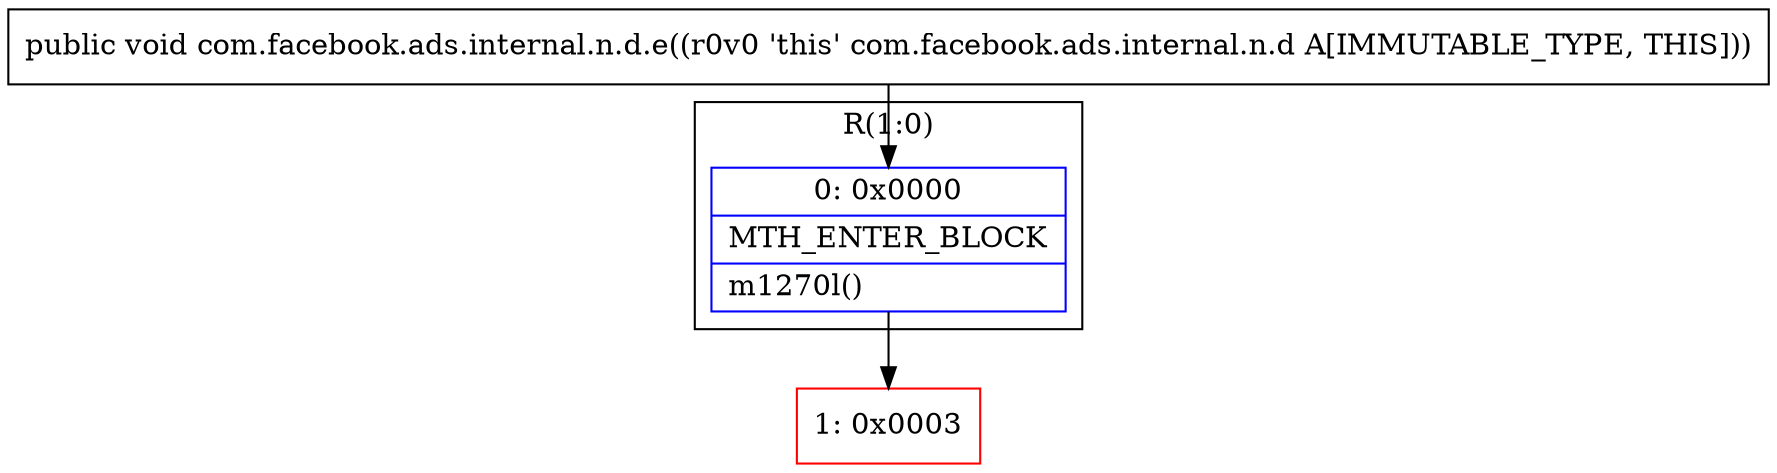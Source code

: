 digraph "CFG forcom.facebook.ads.internal.n.d.e()V" {
subgraph cluster_Region_1660805080 {
label = "R(1:0)";
node [shape=record,color=blue];
Node_0 [shape=record,label="{0\:\ 0x0000|MTH_ENTER_BLOCK\l|m1270l()\l}"];
}
Node_1 [shape=record,color=red,label="{1\:\ 0x0003}"];
MethodNode[shape=record,label="{public void com.facebook.ads.internal.n.d.e((r0v0 'this' com.facebook.ads.internal.n.d A[IMMUTABLE_TYPE, THIS])) }"];
MethodNode -> Node_0;
Node_0 -> Node_1;
}

